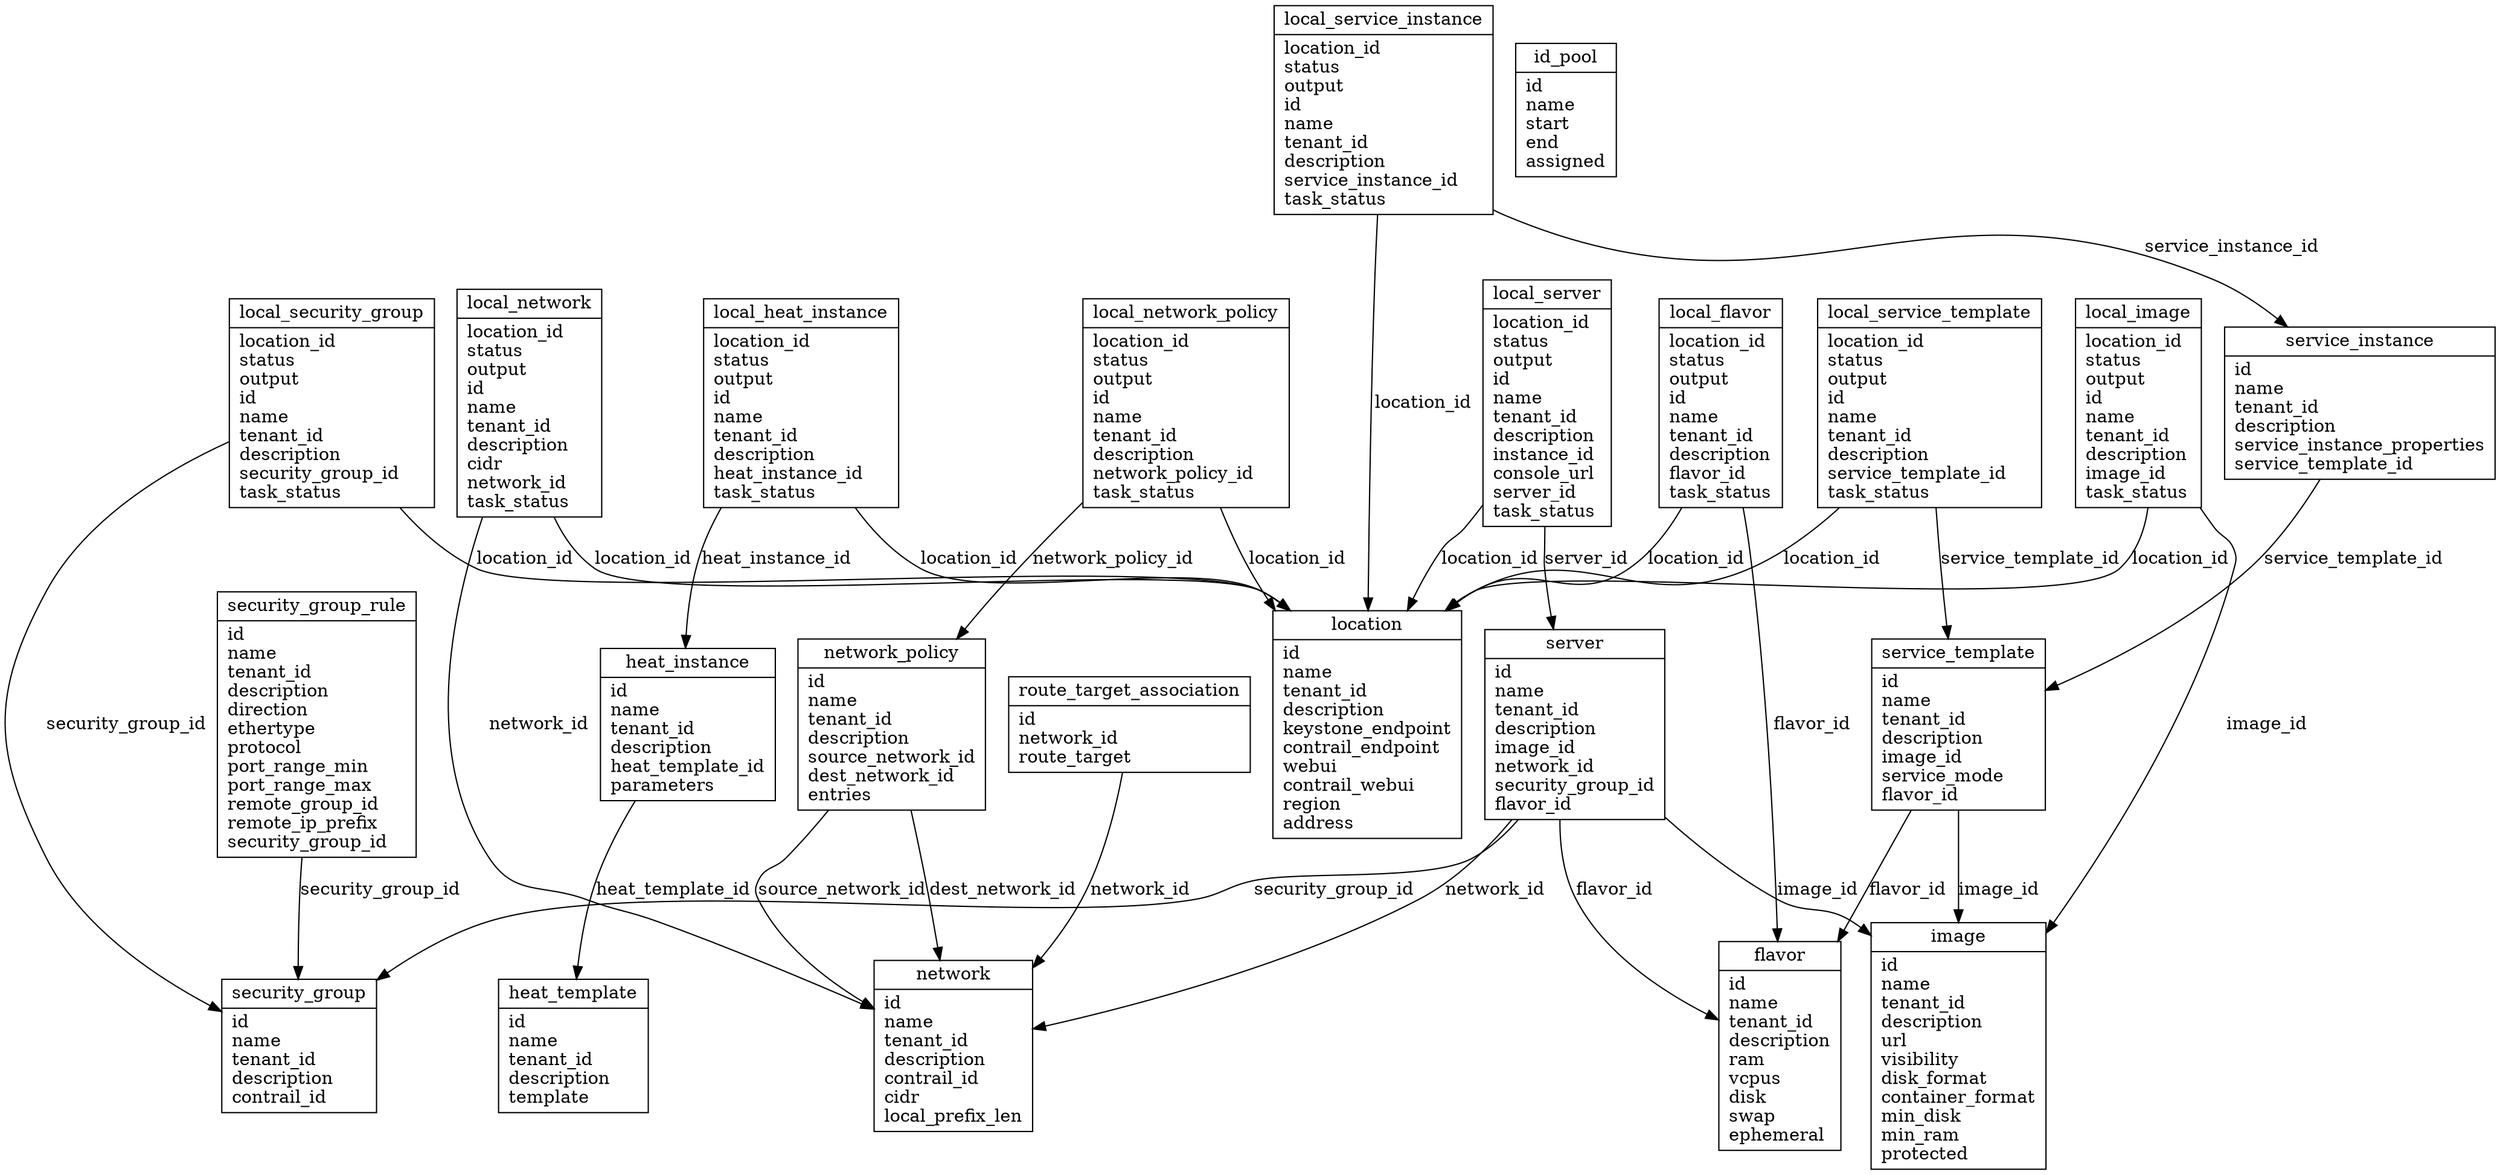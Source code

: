digraph schemas {

  location [ label = "{ location | id\lname\ltenant_id\ldescription\lkeystone_endpoint\lcontrail_endpoint\lwebui\lcontrail_webui\lregion\laddress\l }", shape = "record"];
  

  heat_template [ label = "{ heat_template | id\lname\ltenant_id\ldescription\ltemplate\l }", shape = "record"];
  

  heat_instance [ label = "{ heat_instance | id\lname\ltenant_id\ldescription\lheat_template_id\lparameters\l }", shape = "record"];
  
  heat_instance -> heat_template [ label = "heat_template_id"];
  

  local_heat_instance [ label = "{ local_heat_instance | location_id\lstatus\loutput\lid\lname\ltenant_id\ldescription\lheat_instance_id\ltask_status\l }", shape = "record"];
  
  local_heat_instance -> location [ label = "location_id"];
  
  local_heat_instance -> heat_instance [ label = "heat_instance_id"];
  

  image [ label = "{ image | id\lname\ltenant_id\ldescription\lurl\lvisibility\ldisk_format\lcontainer_format\lmin_disk\lmin_ram\lprotected\l }", shape = "record"];
  

  flavor [ label = "{ flavor | id\lname\ltenant_id\ldescription\lram\lvcpus\ldisk\lswap\lephemeral\l }", shape = "record"];
  

  service_template [ label = "{ service_template | id\lname\ltenant_id\ldescription\limage_id\lservice_mode\lflavor_id\l }", shape = "record"];
  
  service_template -> image [ label = "image_id"];
  
  service_template -> flavor [ label = "flavor_id"];
  

  service_instance [ label = "{ service_instance | id\lname\ltenant_id\ldescription\lservice_instance_properties\lservice_template_id\l }", shape = "record"];
  
  service_instance -> service_template [ label = "service_template_id"];
  

  local_service_instance [ label = "{ local_service_instance | location_id\lstatus\loutput\lid\lname\ltenant_id\ldescription\lservice_instance_id\ltask_status\l }", shape = "record"];
  
  local_service_instance -> location [ label = "location_id"];
  
  local_service_instance -> service_instance [ label = "service_instance_id"];
  

  local_service_template [ label = "{ local_service_template | location_id\lstatus\loutput\lid\lname\ltenant_id\ldescription\lservice_template_id\ltask_status\l }", shape = "record"];
  
  local_service_template -> location [ label = "location_id"];
  
  local_service_template -> service_template [ label = "service_template_id"];
  

  security_group [ label = "{ security_group | id\lname\ltenant_id\ldescription\lcontrail_id\l }", shape = "record"];
  

  security_group_rule [ label = "{ security_group_rule | id\lname\ltenant_id\ldescription\ldirection\lethertype\lprotocol\lport_range_min\lport_range_max\lremote_group_id\lremote_ip_prefix\lsecurity_group_id\l }", shape = "record"];
  
  security_group_rule -> security_group [ label = "security_group_id"];
  

  local_security_group [ label = "{ local_security_group | location_id\lstatus\loutput\lid\lname\ltenant_id\ldescription\lsecurity_group_id\ltask_status\l }", shape = "record"];
  
  local_security_group -> location [ label = "location_id"];
  
  local_security_group -> security_group [ label = "security_group_id"];
  

  network [ label = "{ network | id\lname\ltenant_id\ldescription\lcontrail_id\lcidr\llocal_prefix_len\l }", shape = "record"];
  

  network_policy [ label = "{ network_policy | id\lname\ltenant_id\ldescription\lsource_network_id\ldest_network_id\lentries\l }", shape = "record"];
  
  network_policy -> network [ label = "source_network_id"];
  
  network_policy -> network [ label = "dest_network_id"];
  

  local_network_policy [ label = "{ local_network_policy | location_id\lstatus\loutput\lid\lname\ltenant_id\ldescription\lnetwork_policy_id\ltask_status\l }", shape = "record"];
  
  local_network_policy -> location [ label = "location_id"];
  
  local_network_policy -> network_policy [ label = "network_policy_id"];
  

  server [ label = "{ server | id\lname\ltenant_id\ldescription\limage_id\lnetwork_id\lsecurity_group_id\lflavor_id\l }", shape = "record"];
  
  server -> image [ label = "image_id"];
  
  server -> network [ label = "network_id"];
  
  server -> security_group [ label = "security_group_id"];
  
  server -> flavor [ label = "flavor_id"];
  

  local_server [ label = "{ local_server | location_id\lstatus\loutput\lid\lname\ltenant_id\ldescription\linstance_id\lconsole_url\lserver_id\ltask_status\l }", shape = "record"];
  
  local_server -> location [ label = "location_id"];
  
  local_server -> server [ label = "server_id"];
  

  local_flavor [ label = "{ local_flavor | location_id\lstatus\loutput\lid\lname\ltenant_id\ldescription\lflavor_id\ltask_status\l }", shape = "record"];
  
  local_flavor -> location [ label = "location_id"];
  
  local_flavor -> flavor [ label = "flavor_id"];
  

  local_image [ label = "{ local_image | location_id\lstatus\loutput\lid\lname\ltenant_id\ldescription\limage_id\ltask_status\l }", shape = "record"];
  
  local_image -> location [ label = "location_id"];
  
  local_image -> image [ label = "image_id"];
  

  local_network [ label = "{ local_network | location_id\lstatus\loutput\lid\lname\ltenant_id\ldescription\lcidr\lnetwork_id\ltask_status\l }", shape = "record"];
  
  local_network -> location [ label = "location_id"];
  
  local_network -> network [ label = "network_id"];
  

  id_pool [ label = "{ id_pool | id\lname\lstart\lend\lassigned\l }", shape = "record"];
  

  route_target_association [ label = "{ route_target_association | id\lnetwork_id\lroute_target\l }", shape = "record"];
  
  route_target_association -> network [ label = "network_id"];
  

}
